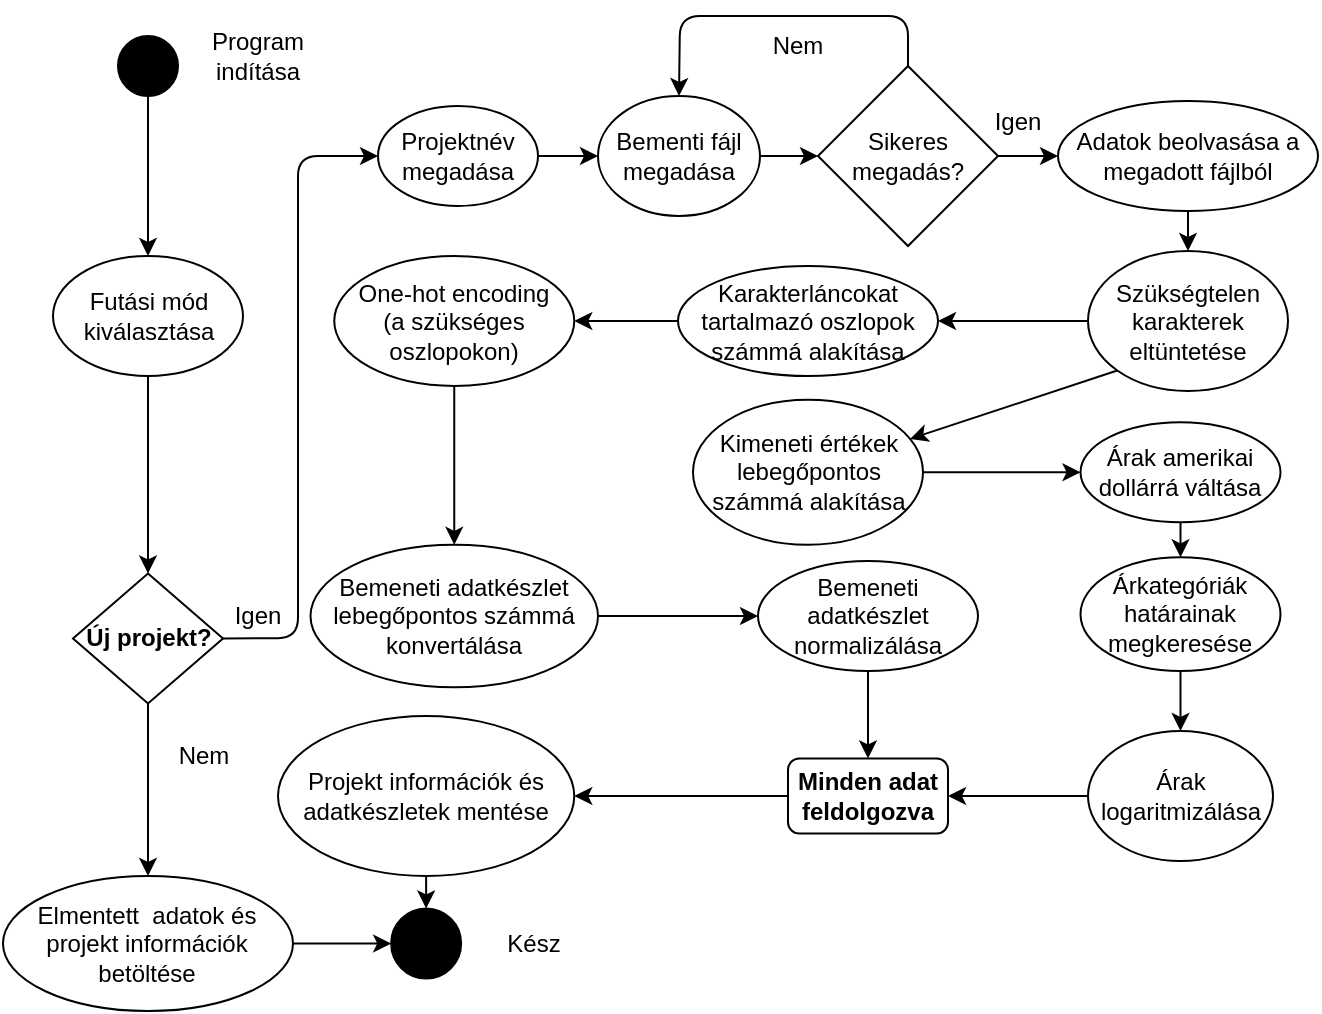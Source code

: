 <mxfile version="14.5.1" type="github">
  <diagram id="C5RBs43oDa-KdzZeNtuy" name="Page-1">
    <mxGraphModel dx="1038" dy="547" grid="1" gridSize="10" guides="1" tooltips="1" connect="1" arrows="1" fold="1" page="1" pageScale="1" pageWidth="827" pageHeight="1169" math="0" shadow="0">
      <root>
        <mxCell id="WIyWlLk6GJQsqaUBKTNV-0" />
        <mxCell id="WIyWlLk6GJQsqaUBKTNV-1" parent="WIyWlLk6GJQsqaUBKTNV-0" />
        <mxCell id="KxpvpoARknzrcg4h2MVn-0" value="" style="ellipse;whiteSpace=wrap;html=1;aspect=fixed;fillColor=#000000;" parent="WIyWlLk6GJQsqaUBKTNV-1" vertex="1">
          <mxGeometry x="120" y="50" width="30" height="30" as="geometry" />
        </mxCell>
        <mxCell id="KxpvpoARknzrcg4h2MVn-3" value="Program indítása" style="text;html=1;strokeColor=none;fillColor=none;align=center;verticalAlign=middle;whiteSpace=wrap;rounded=0;" parent="WIyWlLk6GJQsqaUBKTNV-1" vertex="1">
          <mxGeometry x="170" y="50" width="40" height="20" as="geometry" />
        </mxCell>
        <mxCell id="KxpvpoARknzrcg4h2MVn-25" value="" style="ellipse;whiteSpace=wrap;html=1;aspect=fixed;fillColor=#000000;" parent="WIyWlLk6GJQsqaUBKTNV-1" vertex="1">
          <mxGeometry x="256.57" y="486.25" width="35" height="35" as="geometry" />
        </mxCell>
        <mxCell id="pTGe__EHcTmfKwiUst2--0" value="&lt;b&gt;Új projekt?&lt;br&gt;&lt;/b&gt;" style="rhombus;whiteSpace=wrap;html=1;" parent="WIyWlLk6GJQsqaUBKTNV-1" vertex="1">
          <mxGeometry x="97.5" y="318.75" width="75" height="65" as="geometry" />
        </mxCell>
        <mxCell id="pTGe__EHcTmfKwiUst2--4" value="Elmentett&amp;nbsp; adatok és projekt információk betöltése" style="ellipse;whiteSpace=wrap;html=1;" parent="WIyWlLk6GJQsqaUBKTNV-1" vertex="1">
          <mxGeometry x="62.49" y="470" width="145.01" height="67.5" as="geometry" />
        </mxCell>
        <mxCell id="pTGe__EHcTmfKwiUst2--8" value="Futási mód kiválasztása" style="ellipse;whiteSpace=wrap;html=1;" parent="WIyWlLk6GJQsqaUBKTNV-1" vertex="1">
          <mxGeometry x="87.5" y="160" width="95" height="60" as="geometry" />
        </mxCell>
        <mxCell id="pTGe__EHcTmfKwiUst2--9" value="" style="endArrow=classic;html=1;exitX=0.5;exitY=1;exitDx=0;exitDy=0;entryX=0.5;entryY=0;entryDx=0;entryDy=0;" parent="WIyWlLk6GJQsqaUBKTNV-1" source="KxpvpoARknzrcg4h2MVn-0" target="pTGe__EHcTmfKwiUst2--8" edge="1">
          <mxGeometry width="50" height="50" relative="1" as="geometry">
            <mxPoint x="134.995" y="140" as="sourcePoint" />
            <mxPoint x="580" y="260" as="targetPoint" />
          </mxGeometry>
        </mxCell>
        <mxCell id="pTGe__EHcTmfKwiUst2--11" value="" style="endArrow=classic;html=1;exitX=0.5;exitY=1;exitDx=0;exitDy=0;entryX=0.5;entryY=0;entryDx=0;entryDy=0;" parent="WIyWlLk6GJQsqaUBKTNV-1" source="pTGe__EHcTmfKwiUst2--8" target="pTGe__EHcTmfKwiUst2--0" edge="1">
          <mxGeometry width="50" height="50" relative="1" as="geometry">
            <mxPoint x="530" y="310" as="sourcePoint" />
            <mxPoint x="580" y="260" as="targetPoint" />
          </mxGeometry>
        </mxCell>
        <mxCell id="pTGe__EHcTmfKwiUst2--14" value="" style="endArrow=classic;html=1;exitX=0.5;exitY=1;exitDx=0;exitDy=0;entryX=0.5;entryY=0;entryDx=0;entryDy=0;" parent="WIyWlLk6GJQsqaUBKTNV-1" source="pTGe__EHcTmfKwiUst2--0" target="pTGe__EHcTmfKwiUst2--4" edge="1">
          <mxGeometry relative="1" as="geometry">
            <mxPoint x="500" y="280" as="sourcePoint" />
            <mxPoint x="600" y="280" as="targetPoint" />
          </mxGeometry>
        </mxCell>
        <mxCell id="pTGe__EHcTmfKwiUst2--23" value="Projektnév megadása" style="ellipse;whiteSpace=wrap;html=1;" parent="WIyWlLk6GJQsqaUBKTNV-1" vertex="1">
          <mxGeometry x="250" y="85" width="80" height="50" as="geometry" />
        </mxCell>
        <mxCell id="pTGe__EHcTmfKwiUst2--24" value="Igen" style="text;html=1;strokeColor=none;fillColor=none;align=center;verticalAlign=middle;whiteSpace=wrap;rounded=0;" parent="WIyWlLk6GJQsqaUBKTNV-1" vertex="1">
          <mxGeometry x="170" y="330" width="40" height="20" as="geometry" />
        </mxCell>
        <mxCell id="pTGe__EHcTmfKwiUst2--25" value="" style="endArrow=classic;html=1;exitX=1;exitY=0.5;exitDx=0;exitDy=0;" parent="WIyWlLk6GJQsqaUBKTNV-1" source="pTGe__EHcTmfKwiUst2--23" target="pTGe__EHcTmfKwiUst2--26" edge="1">
          <mxGeometry width="50" height="50" relative="1" as="geometry">
            <mxPoint x="530" y="310" as="sourcePoint" />
            <mxPoint x="580" y="260" as="targetPoint" />
          </mxGeometry>
        </mxCell>
        <mxCell id="pTGe__EHcTmfKwiUst2--26" value="Bementi fájl megadása" style="ellipse;whiteSpace=wrap;html=1;" parent="WIyWlLk6GJQsqaUBKTNV-1" vertex="1">
          <mxGeometry x="360" y="80" width="81" height="60" as="geometry" />
        </mxCell>
        <mxCell id="pTGe__EHcTmfKwiUst2--27" value="" style="endArrow=classic;html=1;exitX=1;exitY=0.5;exitDx=0;exitDy=0;" parent="WIyWlLk6GJQsqaUBKTNV-1" source="pTGe__EHcTmfKwiUst2--26" target="pTGe__EHcTmfKwiUst2--28" edge="1">
          <mxGeometry width="50" height="50" relative="1" as="geometry">
            <mxPoint x="530" y="310" as="sourcePoint" />
            <mxPoint x="490" y="110" as="targetPoint" />
          </mxGeometry>
        </mxCell>
        <mxCell id="pTGe__EHcTmfKwiUst2--28" value="Sikeres megadás?" style="rhombus;whiteSpace=wrap;html=1;" parent="WIyWlLk6GJQsqaUBKTNV-1" vertex="1">
          <mxGeometry x="470" y="65" width="90" height="90" as="geometry" />
        </mxCell>
        <mxCell id="pTGe__EHcTmfKwiUst2--29" value="" style="endArrow=classic;html=1;exitX=0.5;exitY=0;exitDx=0;exitDy=0;entryX=0.5;entryY=0;entryDx=0;entryDy=0;" parent="WIyWlLk6GJQsqaUBKTNV-1" source="pTGe__EHcTmfKwiUst2--28" target="pTGe__EHcTmfKwiUst2--26" edge="1">
          <mxGeometry width="50" height="50" relative="1" as="geometry">
            <mxPoint x="530" y="310" as="sourcePoint" />
            <mxPoint x="580" y="260" as="targetPoint" />
            <Array as="points">
              <mxPoint x="515" y="40" />
              <mxPoint x="401" y="40" />
            </Array>
          </mxGeometry>
        </mxCell>
        <mxCell id="pTGe__EHcTmfKwiUst2--30" value="Nem" style="text;html=1;strokeColor=none;fillColor=none;align=center;verticalAlign=middle;whiteSpace=wrap;rounded=0;" parent="WIyWlLk6GJQsqaUBKTNV-1" vertex="1">
          <mxGeometry x="440" y="45" width="40" height="20" as="geometry" />
        </mxCell>
        <mxCell id="pTGe__EHcTmfKwiUst2--32" value="" style="endArrow=classic;html=1;exitX=1;exitY=0.5;exitDx=0;exitDy=0;" parent="WIyWlLk6GJQsqaUBKTNV-1" source="pTGe__EHcTmfKwiUst2--28" target="pTGe__EHcTmfKwiUst2--33" edge="1">
          <mxGeometry width="50" height="50" relative="1" as="geometry">
            <mxPoint x="530" y="290" as="sourcePoint" />
            <mxPoint x="580" y="240" as="targetPoint" />
          </mxGeometry>
        </mxCell>
        <mxCell id="pTGe__EHcTmfKwiUst2--33" value="Adatok beolvasása a megadott fájlból" style="ellipse;whiteSpace=wrap;html=1;" parent="WIyWlLk6GJQsqaUBKTNV-1" vertex="1">
          <mxGeometry x="590" y="82.5" width="130" height="55" as="geometry" />
        </mxCell>
        <mxCell id="pTGe__EHcTmfKwiUst2--35" value="Szükségtelen karakterek eltüntetése" style="ellipse;whiteSpace=wrap;html=1;" parent="WIyWlLk6GJQsqaUBKTNV-1" vertex="1">
          <mxGeometry x="605" y="157.5" width="100" height="70" as="geometry" />
        </mxCell>
        <mxCell id="pTGe__EHcTmfKwiUst2--45" value="Bemeneti adatkészlet lebegőpontos számmá konvertálása" style="ellipse;whiteSpace=wrap;html=1;" parent="WIyWlLk6GJQsqaUBKTNV-1" vertex="1">
          <mxGeometry x="216.25" y="304.38" width="143.75" height="71.25" as="geometry" />
        </mxCell>
        <mxCell id="pTGe__EHcTmfKwiUst2--50" value="" style="endArrow=classic;html=1;exitX=1;exitY=0.5;exitDx=0;exitDy=0;" parent="WIyWlLk6GJQsqaUBKTNV-1" source="pTGe__EHcTmfKwiUst2--45" target="pTGe__EHcTmfKwiUst2--51" edge="1">
          <mxGeometry width="50" height="50" relative="1" as="geometry">
            <mxPoint x="530" y="290" as="sourcePoint" />
            <mxPoint x="510" y="310" as="targetPoint" />
          </mxGeometry>
        </mxCell>
        <mxCell id="pTGe__EHcTmfKwiUst2--51" value="Bemeneti adatkészlet normalizálása" style="ellipse;whiteSpace=wrap;html=1;" parent="WIyWlLk6GJQsqaUBKTNV-1" vertex="1">
          <mxGeometry x="440" y="312.5" width="110" height="55" as="geometry" />
        </mxCell>
        <mxCell id="pTGe__EHcTmfKwiUst2--56" value="Igen" style="text;html=1;strokeColor=none;fillColor=none;align=center;verticalAlign=middle;whiteSpace=wrap;rounded=0;" parent="WIyWlLk6GJQsqaUBKTNV-1" vertex="1">
          <mxGeometry x="550" y="82.5" width="40" height="20" as="geometry" />
        </mxCell>
        <mxCell id="pTGe__EHcTmfKwiUst2--64" value="" style="endArrow=classic;html=1;exitX=0;exitY=0.5;exitDx=0;exitDy=0;entryX=1;entryY=0.5;entryDx=0;entryDy=0;" parent="WIyWlLk6GJQsqaUBKTNV-1" source="pTGe__EHcTmfKwiUst2--35" edge="1">
          <mxGeometry width="50" height="50" relative="1" as="geometry">
            <mxPoint x="530" y="290" as="sourcePoint" />
            <mxPoint x="530" y="192.5" as="targetPoint" />
          </mxGeometry>
        </mxCell>
        <mxCell id="pTGe__EHcTmfKwiUst2--65" value="" style="endArrow=classic;html=1;exitX=0;exitY=1;exitDx=0;exitDy=0;" parent="WIyWlLk6GJQsqaUBKTNV-1" source="pTGe__EHcTmfKwiUst2--35" target="pTGe__EHcTmfKwiUst2--66" edge="1">
          <mxGeometry width="50" height="50" relative="1" as="geometry">
            <mxPoint x="670" y="260" as="sourcePoint" />
            <mxPoint x="670" y="280" as="targetPoint" />
          </mxGeometry>
        </mxCell>
        <mxCell id="pTGe__EHcTmfKwiUst2--66" value="Kimeneti értékek lebegőpontos számmá alakítása" style="ellipse;whiteSpace=wrap;html=1;" parent="WIyWlLk6GJQsqaUBKTNV-1" vertex="1">
          <mxGeometry x="407.5" y="231.88" width="115" height="72.5" as="geometry" />
        </mxCell>
        <mxCell id="pTGe__EHcTmfKwiUst2--68" value="Árak amerikai dollárrá váltása" style="ellipse;whiteSpace=wrap;html=1;" parent="WIyWlLk6GJQsqaUBKTNV-1" vertex="1">
          <mxGeometry x="601.25" y="243.13" width="100" height="50" as="geometry" />
        </mxCell>
        <mxCell id="pTGe__EHcTmfKwiUst2--73" value="Árak logaritmizálása" style="ellipse;whiteSpace=wrap;html=1;" parent="WIyWlLk6GJQsqaUBKTNV-1" vertex="1">
          <mxGeometry x="605" y="397.5" width="92.5" height="65" as="geometry" />
        </mxCell>
        <mxCell id="pTGe__EHcTmfKwiUst2--78" value="Nem" style="text;html=1;strokeColor=none;fillColor=none;align=center;verticalAlign=middle;whiteSpace=wrap;rounded=0;" parent="WIyWlLk6GJQsqaUBKTNV-1" vertex="1">
          <mxGeometry x="142.5" y="400" width="40" height="20" as="geometry" />
        </mxCell>
        <mxCell id="pTGe__EHcTmfKwiUst2--82" value="" style="endArrow=classic;html=1;exitX=1;exitY=0.5;exitDx=0;exitDy=0;entryX=0;entryY=0.5;entryDx=0;entryDy=0;" parent="WIyWlLk6GJQsqaUBKTNV-1" source="pTGe__EHcTmfKwiUst2--0" target="pTGe__EHcTmfKwiUst2--23" edge="1">
          <mxGeometry width="50" height="50" relative="1" as="geometry">
            <mxPoint x="530" y="310" as="sourcePoint" />
            <mxPoint x="220" y="110" as="targetPoint" />
            <Array as="points">
              <mxPoint x="210" y="351" />
              <mxPoint x="210" y="110" />
            </Array>
          </mxGeometry>
        </mxCell>
        <mxCell id="pTGe__EHcTmfKwiUst2--86" style="edgeStyle=orthogonalEdgeStyle;rounded=0;orthogonalLoop=1;jettySize=auto;html=1;exitX=0.5;exitY=1;exitDx=0;exitDy=0;" parent="WIyWlLk6GJQsqaUBKTNV-1" edge="1">
          <mxGeometry relative="1" as="geometry">
            <mxPoint x="575" y="350" as="sourcePoint" />
            <mxPoint x="575" y="350" as="targetPoint" />
          </mxGeometry>
        </mxCell>
        <mxCell id="pTGe__EHcTmfKwiUst2--95" value="Karakterláncokat tartalmazó oszlopok számmá alakítása" style="ellipse;whiteSpace=wrap;html=1;" parent="WIyWlLk6GJQsqaUBKTNV-1" vertex="1">
          <mxGeometry x="400" y="165" width="130" height="55" as="geometry" />
        </mxCell>
        <mxCell id="pTGe__EHcTmfKwiUst2--96" value="&lt;div&gt;One-hot encoding&lt;/div&gt;&lt;div&gt;(a szükséges oszlopokon)&lt;br&gt;&lt;/div&gt;" style="ellipse;whiteSpace=wrap;html=1;" parent="WIyWlLk6GJQsqaUBKTNV-1" vertex="1">
          <mxGeometry x="228.13" y="160" width="120" height="65" as="geometry" />
        </mxCell>
        <mxCell id="pTGe__EHcTmfKwiUst2--99" value="" style="endArrow=classic;html=1;exitX=0.5;exitY=1;exitDx=0;exitDy=0;entryX=0.5;entryY=0;entryDx=0;entryDy=0;" parent="WIyWlLk6GJQsqaUBKTNV-1" source="pTGe__EHcTmfKwiUst2--96" target="pTGe__EHcTmfKwiUst2--45" edge="1">
          <mxGeometry width="50" height="50" relative="1" as="geometry">
            <mxPoint x="530" y="310" as="sourcePoint" />
            <mxPoint x="580" y="260" as="targetPoint" />
          </mxGeometry>
        </mxCell>
        <mxCell id="pTGe__EHcTmfKwiUst2--100" value="" style="endArrow=classic;html=1;exitX=0;exitY=0.5;exitDx=0;exitDy=0;entryX=1;entryY=0.5;entryDx=0;entryDy=0;" parent="WIyWlLk6GJQsqaUBKTNV-1" source="pTGe__EHcTmfKwiUst2--95" target="pTGe__EHcTmfKwiUst2--96" edge="1">
          <mxGeometry width="50" height="50" relative="1" as="geometry">
            <mxPoint x="530" y="310" as="sourcePoint" />
            <mxPoint x="580" y="260" as="targetPoint" />
          </mxGeometry>
        </mxCell>
        <mxCell id="pTGe__EHcTmfKwiUst2--101" value="" style="endArrow=classic;html=1;exitX=0.5;exitY=1;exitDx=0;exitDy=0;entryX=0.5;entryY=0;entryDx=0;entryDy=0;" parent="WIyWlLk6GJQsqaUBKTNV-1" source="pTGe__EHcTmfKwiUst2--33" target="pTGe__EHcTmfKwiUst2--35" edge="1">
          <mxGeometry width="50" height="50" relative="1" as="geometry">
            <mxPoint x="530" y="310" as="sourcePoint" />
            <mxPoint x="580" y="260" as="targetPoint" />
          </mxGeometry>
        </mxCell>
        <mxCell id="hG3pr5E_VNpW_CgygLNz-3" value="Projekt információk és adatkészletek mentése" style="ellipse;whiteSpace=wrap;html=1;" vertex="1" parent="WIyWlLk6GJQsqaUBKTNV-1">
          <mxGeometry x="200" y="390" width="148.13" height="80" as="geometry" />
        </mxCell>
        <mxCell id="hG3pr5E_VNpW_CgygLNz-11" style="edgeStyle=orthogonalEdgeStyle;rounded=0;orthogonalLoop=1;jettySize=auto;html=1;exitX=0.5;exitY=1;exitDx=0;exitDy=0;" edge="1" parent="WIyWlLk6GJQsqaUBKTNV-1">
          <mxGeometry relative="1" as="geometry">
            <mxPoint x="290" y="410" as="sourcePoint" />
            <mxPoint x="290" y="410" as="targetPoint" />
          </mxGeometry>
        </mxCell>
        <mxCell id="hG3pr5E_VNpW_CgygLNz-14" value="" style="endArrow=classic;html=1;exitX=0;exitY=0.5;exitDx=0;exitDy=0;entryX=1;entryY=0.5;entryDx=0;entryDy=0;" edge="1" parent="WIyWlLk6GJQsqaUBKTNV-1" source="pTGe__EHcTmfKwiUst2--73" target="hG3pr5E_VNpW_CgygLNz-19">
          <mxGeometry width="50" height="50" relative="1" as="geometry">
            <mxPoint x="390" y="320" as="sourcePoint" />
            <mxPoint x="517.5" y="430" as="targetPoint" />
          </mxGeometry>
        </mxCell>
        <mxCell id="hG3pr5E_VNpW_CgygLNz-15" value="" style="endArrow=classic;html=1;exitX=0;exitY=0.5;exitDx=0;exitDy=0;entryX=1;entryY=0.5;entryDx=0;entryDy=0;" edge="1" parent="WIyWlLk6GJQsqaUBKTNV-1" target="hG3pr5E_VNpW_CgygLNz-3">
          <mxGeometry width="50" height="50" relative="1" as="geometry">
            <mxPoint x="472.5" y="430" as="sourcePoint" />
            <mxPoint x="440" y="270" as="targetPoint" />
          </mxGeometry>
        </mxCell>
        <mxCell id="hG3pr5E_VNpW_CgygLNz-16" value="" style="endArrow=classic;html=1;exitX=0.5;exitY=1;exitDx=0;exitDy=0;entryX=0.5;entryY=0;entryDx=0;entryDy=0;" edge="1" parent="WIyWlLk6GJQsqaUBKTNV-1" source="hG3pr5E_VNpW_CgygLNz-3" target="KxpvpoARknzrcg4h2MVn-25">
          <mxGeometry width="50" height="50" relative="1" as="geometry">
            <mxPoint x="390" y="320" as="sourcePoint" />
            <mxPoint x="440" y="270" as="targetPoint" />
          </mxGeometry>
        </mxCell>
        <mxCell id="hG3pr5E_VNpW_CgygLNz-17" value="" style="endArrow=classic;html=1;exitX=1;exitY=0.5;exitDx=0;exitDy=0;entryX=0;entryY=0.5;entryDx=0;entryDy=0;" edge="1" parent="WIyWlLk6GJQsqaUBKTNV-1" source="pTGe__EHcTmfKwiUst2--4" target="KxpvpoARknzrcg4h2MVn-25">
          <mxGeometry width="50" height="50" relative="1" as="geometry">
            <mxPoint x="390" y="320" as="sourcePoint" />
            <mxPoint x="440" y="270" as="targetPoint" />
          </mxGeometry>
        </mxCell>
        <mxCell id="hG3pr5E_VNpW_CgygLNz-18" value="Kész" style="text;html=1;strokeColor=none;fillColor=none;align=center;verticalAlign=middle;whiteSpace=wrap;rounded=0;" vertex="1" parent="WIyWlLk6GJQsqaUBKTNV-1">
          <mxGeometry x="308.13" y="493.75" width="40" height="20" as="geometry" />
        </mxCell>
        <mxCell id="hG3pr5E_VNpW_CgygLNz-19" value="&lt;b&gt;Minden adat feldolgozva&lt;br&gt;&lt;/b&gt;" style="rounded=1;whiteSpace=wrap;html=1;" vertex="1" parent="WIyWlLk6GJQsqaUBKTNV-1">
          <mxGeometry x="455" y="411.25" width="80" height="37.5" as="geometry" />
        </mxCell>
        <mxCell id="hG3pr5E_VNpW_CgygLNz-20" value="" style="endArrow=classic;html=1;exitX=0.5;exitY=1;exitDx=0;exitDy=0;entryX=0.5;entryY=0;entryDx=0;entryDy=0;" edge="1" parent="WIyWlLk6GJQsqaUBKTNV-1" source="pTGe__EHcTmfKwiUst2--51" target="hG3pr5E_VNpW_CgygLNz-19">
          <mxGeometry width="50" height="50" relative="1" as="geometry">
            <mxPoint x="390" y="320" as="sourcePoint" />
            <mxPoint x="440" y="270" as="targetPoint" />
          </mxGeometry>
        </mxCell>
        <mxCell id="hG3pr5E_VNpW_CgygLNz-22" value="" style="endArrow=classic;html=1;exitX=1;exitY=0.5;exitDx=0;exitDy=0;entryX=0;entryY=0.5;entryDx=0;entryDy=0;" edge="1" parent="WIyWlLk6GJQsqaUBKTNV-1" source="pTGe__EHcTmfKwiUst2--66" target="pTGe__EHcTmfKwiUst2--68">
          <mxGeometry width="50" height="50" relative="1" as="geometry">
            <mxPoint x="580" y="270" as="sourcePoint" />
            <mxPoint x="440" y="270" as="targetPoint" />
          </mxGeometry>
        </mxCell>
        <mxCell id="hG3pr5E_VNpW_CgygLNz-23" value="Árkategóriák határainak megkeresése" style="ellipse;whiteSpace=wrap;html=1;" vertex="1" parent="WIyWlLk6GJQsqaUBKTNV-1">
          <mxGeometry x="601.25" y="310.63" width="100" height="56.87" as="geometry" />
        </mxCell>
        <mxCell id="hG3pr5E_VNpW_CgygLNz-24" value="" style="endArrow=classic;html=1;exitX=0.5;exitY=1;exitDx=0;exitDy=0;entryX=0.5;entryY=0;entryDx=0;entryDy=0;" edge="1" parent="WIyWlLk6GJQsqaUBKTNV-1" source="hG3pr5E_VNpW_CgygLNz-23" target="pTGe__EHcTmfKwiUst2--73">
          <mxGeometry width="50" height="50" relative="1" as="geometry">
            <mxPoint x="390" y="320" as="sourcePoint" />
            <mxPoint x="440" y="270" as="targetPoint" />
          </mxGeometry>
        </mxCell>
        <mxCell id="hG3pr5E_VNpW_CgygLNz-25" value="" style="endArrow=classic;html=1;exitX=0.5;exitY=1;exitDx=0;exitDy=0;entryX=0.5;entryY=0;entryDx=0;entryDy=0;" edge="1" parent="WIyWlLk6GJQsqaUBKTNV-1" source="pTGe__EHcTmfKwiUst2--68" target="hG3pr5E_VNpW_CgygLNz-23">
          <mxGeometry width="50" height="50" relative="1" as="geometry">
            <mxPoint x="390" y="320" as="sourcePoint" />
            <mxPoint x="440" y="270" as="targetPoint" />
          </mxGeometry>
        </mxCell>
      </root>
    </mxGraphModel>
  </diagram>
</mxfile>

